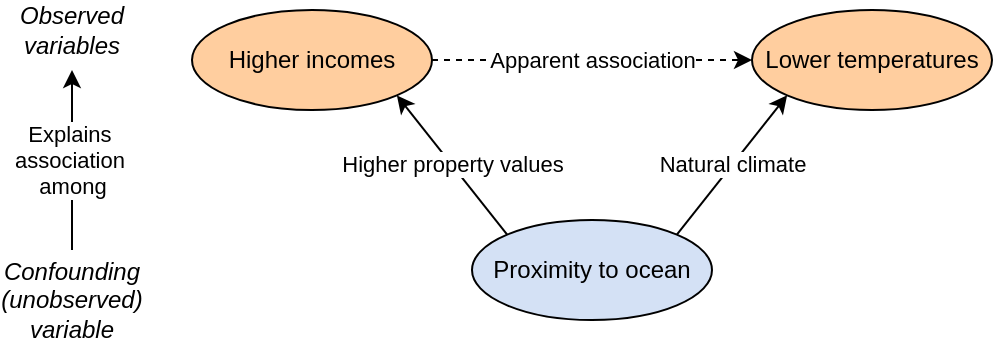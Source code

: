 <mxGraphModel dx="670" dy="583" grid="1" gridSize="10" guides="1" tooltips="1" connect="1" arrows="1" fold="1" page="1" pageScale="1" pageWidth="850" pageHeight="1100" background="#ffffff"><root><mxCell id="0"/><mxCell id="1" parent="0"/><mxCell id="2" value="Proximity to ocean" style="ellipse;whiteSpace=wrap;html=1;fillColor=#D4E1F5;" parent="1" vertex="1"><mxGeometry x="260" y="215" width="120" height="50" as="geometry"/></mxCell><mxCell id="4" value="Lower temperatures" style="ellipse;whiteSpace=wrap;html=1;fillColor=#FFCE9F;" parent="1" vertex="1"><mxGeometry x="400" y="110" width="120" height="50" as="geometry"/></mxCell><mxCell id="5" value="Higher incomes" style="ellipse;whiteSpace=wrap;html=1;fillColor=#FFCE9F;" parent="1" vertex="1"><mxGeometry x="120" y="110" width="120" height="50" as="geometry"/></mxCell><mxCell id="7" value="Natural climate" style="endArrow=classic;html=1;entryX=0;entryY=1;exitX=1;exitY=0;" parent="1" source="2" target="4" edge="1"><mxGeometry width="50" height="50" relative="1" as="geometry"><mxPoint x="120" y="360" as="sourcePoint"/><mxPoint x="170" y="310" as="targetPoint"/></mxGeometry></mxCell><mxCell id="8" value="Higher property values" style="endArrow=classic;html=1;entryX=1;entryY=1;exitX=0;exitY=0;" parent="1" source="2" target="5" edge="1"><mxGeometry width="50" height="50" relative="1" as="geometry"><mxPoint x="120" y="360" as="sourcePoint"/><mxPoint x="222" y="233" as="targetPoint"/></mxGeometry></mxCell><mxCell id="10" value="Apparent association" style="endArrow=classic;dashed=1;html=1;entryX=0;entryY=0.5;exitX=1;exitY=0.5;startArrow=none;startFill=0;endFill=1;" parent="1" source="5" target="4" edge="1"><mxGeometry width="50" height="50" relative="1" as="geometry"><mxPoint x="120" y="370" as="sourcePoint"/><mxPoint x="170" y="320" as="targetPoint"/></mxGeometry></mxCell><mxCell id="15" value="Explains&amp;nbsp;&lt;div&gt;association&amp;nbsp;&lt;div&gt;among&lt;/div&gt;&lt;/div&gt;" style="edgeStyle=orthogonalEdgeStyle;rounded=0;html=1;jettySize=auto;orthogonalLoop=1;" edge="1" parent="1"><mxGeometry relative="1" as="geometry"><mxPoint x="60" y="230" as="sourcePoint"/><mxPoint x="60" y="140" as="targetPoint"/></mxGeometry></mxCell><mxCell id="13" value="&lt;i&gt;Confounding (unobserved) variable&lt;/i&gt;" style="text;html=1;strokeColor=none;fillColor=none;align=center;verticalAlign=middle;whiteSpace=wrap;rounded=0;" parent="1" vertex="1"><mxGeometry x="40" y="245" width="40" height="20" as="geometry"/></mxCell><mxCell id="14" value="&lt;i&gt;Observed variables&lt;/i&gt;" style="text;html=1;strokeColor=none;fillColor=none;align=center;verticalAlign=middle;whiteSpace=wrap;rounded=0;" vertex="1" parent="1"><mxGeometry x="40" y="110" width="40" height="20" as="geometry"/></mxCell></root></mxGraphModel>